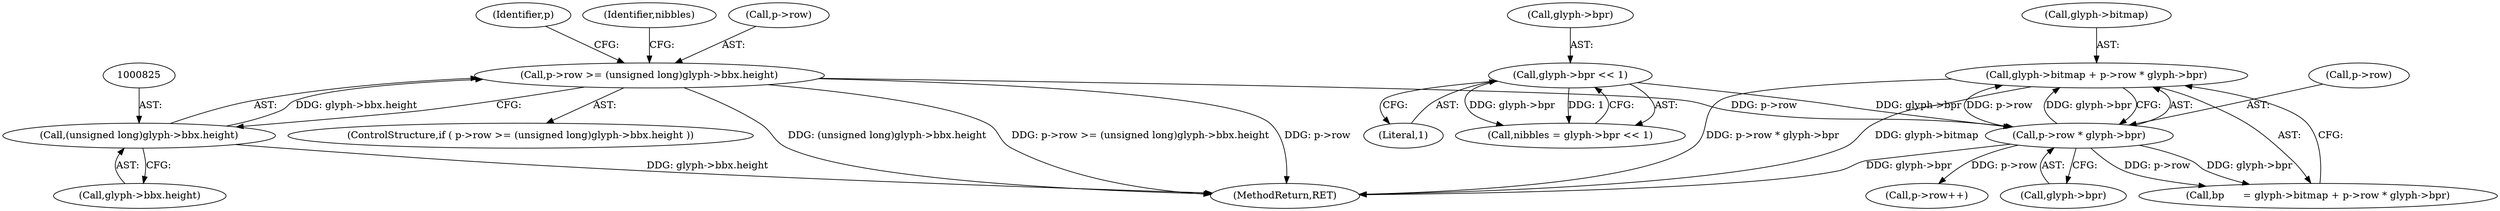 digraph "0_savannah_07bdb6e289c7954e2a533039dc93c1c136099d2d@pointer" {
"1000860" [label="(Call,glyph->bitmap + p->row * glyph->bpr)"];
"1000864" [label="(Call,p->row * glyph->bpr)"];
"1000820" [label="(Call,p->row >= (unsigned long)glyph->bbx.height)"];
"1000824" [label="(Call,(unsigned long)glyph->bbx.height)"];
"1000853" [label="(Call,glyph->bpr << 1)"];
"1000860" [label="(Call,glyph->bitmap + p->row * glyph->bpr)"];
"1000864" [label="(Call,p->row * glyph->bpr)"];
"1000820" [label="(Call,p->row >= (unsigned long)glyph->bbx.height)"];
"1000852" [label="(Identifier,nibbles)"];
"1000821" [label="(Call,p->row)"];
"1000861" [label="(Call,glyph->bitmap)"];
"1000853" [label="(Call,glyph->bpr << 1)"];
"1000865" [label="(Call,p->row)"];
"1000836" [label="(Identifier,p)"];
"1000851" [label="(Call,nibbles = glyph->bpr << 1)"];
"1000819" [label="(ControlStructure,if ( p->row >= (unsigned long)glyph->bbx.height ))"];
"1000858" [label="(Call,bp      = glyph->bitmap + p->row * glyph->bpr)"];
"1001568" [label="(MethodReturn,RET)"];
"1000868" [label="(Call,glyph->bpr)"];
"1000997" [label="(Call,p->row++)"];
"1000824" [label="(Call,(unsigned long)glyph->bbx.height)"];
"1000857" [label="(Literal,1)"];
"1000854" [label="(Call,glyph->bpr)"];
"1000826" [label="(Call,glyph->bbx.height)"];
"1000860" -> "1000858"  [label="AST: "];
"1000860" -> "1000864"  [label="CFG: "];
"1000861" -> "1000860"  [label="AST: "];
"1000864" -> "1000860"  [label="AST: "];
"1000858" -> "1000860"  [label="CFG: "];
"1000860" -> "1001568"  [label="DDG: p->row * glyph->bpr"];
"1000860" -> "1001568"  [label="DDG: glyph->bitmap"];
"1000864" -> "1000860"  [label="DDG: p->row"];
"1000864" -> "1000860"  [label="DDG: glyph->bpr"];
"1000864" -> "1000868"  [label="CFG: "];
"1000865" -> "1000864"  [label="AST: "];
"1000868" -> "1000864"  [label="AST: "];
"1000864" -> "1001568"  [label="DDG: glyph->bpr"];
"1000864" -> "1000858"  [label="DDG: p->row"];
"1000864" -> "1000858"  [label="DDG: glyph->bpr"];
"1000820" -> "1000864"  [label="DDG: p->row"];
"1000853" -> "1000864"  [label="DDG: glyph->bpr"];
"1000864" -> "1000997"  [label="DDG: p->row"];
"1000820" -> "1000819"  [label="AST: "];
"1000820" -> "1000824"  [label="CFG: "];
"1000821" -> "1000820"  [label="AST: "];
"1000824" -> "1000820"  [label="AST: "];
"1000836" -> "1000820"  [label="CFG: "];
"1000852" -> "1000820"  [label="CFG: "];
"1000820" -> "1001568"  [label="DDG: (unsigned long)glyph->bbx.height"];
"1000820" -> "1001568"  [label="DDG: p->row >= (unsigned long)glyph->bbx.height"];
"1000820" -> "1001568"  [label="DDG: p->row"];
"1000824" -> "1000820"  [label="DDG: glyph->bbx.height"];
"1000824" -> "1000826"  [label="CFG: "];
"1000825" -> "1000824"  [label="AST: "];
"1000826" -> "1000824"  [label="AST: "];
"1000824" -> "1001568"  [label="DDG: glyph->bbx.height"];
"1000853" -> "1000851"  [label="AST: "];
"1000853" -> "1000857"  [label="CFG: "];
"1000854" -> "1000853"  [label="AST: "];
"1000857" -> "1000853"  [label="AST: "];
"1000851" -> "1000853"  [label="CFG: "];
"1000853" -> "1000851"  [label="DDG: glyph->bpr"];
"1000853" -> "1000851"  [label="DDG: 1"];
}
